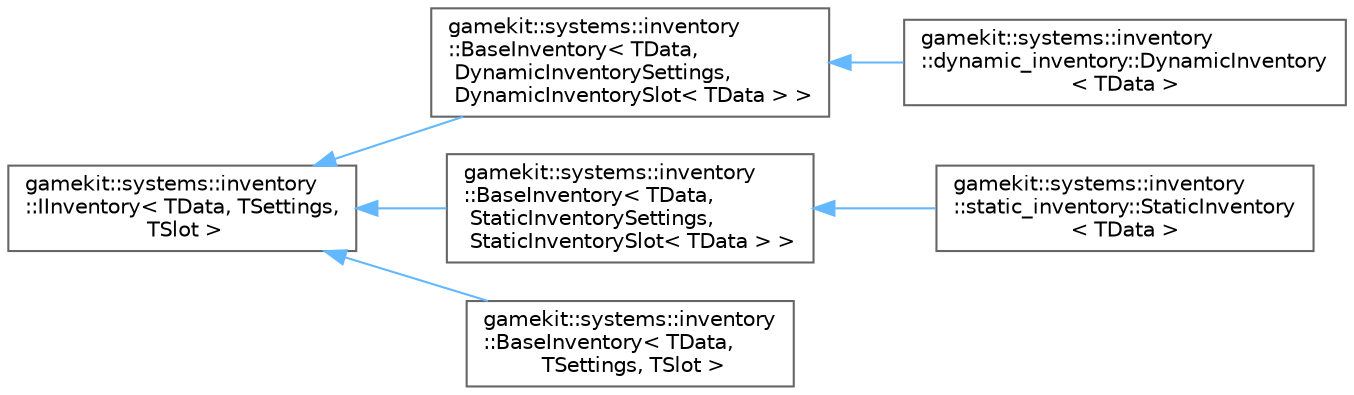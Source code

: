 digraph "Graphical Class Hierarchy"
{
 // LATEX_PDF_SIZE
  bgcolor="transparent";
  edge [fontname=Helvetica,fontsize=10,labelfontname=Helvetica,labelfontsize=10];
  node [fontname=Helvetica,fontsize=10,shape=box,height=0.2,width=0.4];
  rankdir="LR";
  Node0 [id="Node000000",label="gamekit::systems::inventory\l::IInventory\< TData, TSettings,\l TSlot \>",height=0.2,width=0.4,color="grey40", fillcolor="white", style="filled",URL="$d2/d46/classgamekit_1_1systems_1_1inventory_1_1_i_inventory.html",tooltip="Interface for a generic inventory system."];
  Node0 -> Node1 [id="edge1_Node000000_Node000001",dir="back",color="steelblue1",style="solid",tooltip=" "];
  Node1 [id="Node000001",label="gamekit::systems::inventory\l::BaseInventory\< TData,\l DynamicInventorySettings,\l DynamicInventorySlot\< TData \> \>",height=0.2,width=0.4,color="grey40", fillcolor="white", style="filled",URL="$df/dbc/classgamekit_1_1systems_1_1inventory_1_1_base_inventory.html",tooltip=" "];
  Node1 -> Node2 [id="edge2_Node000001_Node000002",dir="back",color="steelblue1",style="solid",tooltip=" "];
  Node2 [id="Node000002",label="gamekit::systems::inventory\l::dynamic_inventory::DynamicInventory\l\< TData \>",height=0.2,width=0.4,color="grey40", fillcolor="white", style="filled",URL="$de/d98/classgamekit_1_1systems_1_1inventory_1_1dynamic__inventory_1_1_dynamic_inventory.html",tooltip="Dynamic inventory class template."];
  Node0 -> Node3 [id="edge3_Node000000_Node000003",dir="back",color="steelblue1",style="solid",tooltip=" "];
  Node3 [id="Node000003",label="gamekit::systems::inventory\l::BaseInventory\< TData,\l StaticInventorySettings,\l StaticInventorySlot\< TData \> \>",height=0.2,width=0.4,color="grey40", fillcolor="white", style="filled",URL="$df/dbc/classgamekit_1_1systems_1_1inventory_1_1_base_inventory.html",tooltip=" "];
  Node3 -> Node4 [id="edge4_Node000003_Node000004",dir="back",color="steelblue1",style="solid",tooltip=" "];
  Node4 [id="Node000004",label="gamekit::systems::inventory\l::static_inventory::StaticInventory\l\< TData \>",height=0.2,width=0.4,color="grey40", fillcolor="white", style="filled",URL="$d7/d60/classgamekit_1_1systems_1_1inventory_1_1static__inventory_1_1_static_inventory.html",tooltip="Static inventory class template."];
  Node0 -> Node5 [id="edge5_Node000000_Node000005",dir="back",color="steelblue1",style="solid",tooltip=" "];
  Node5 [id="Node000005",label="gamekit::systems::inventory\l::BaseInventory\< TData,\l TSettings, TSlot \>",height=0.2,width=0.4,color="grey40", fillcolor="white", style="filled",URL="$df/dbc/classgamekit_1_1systems_1_1inventory_1_1_base_inventory.html",tooltip="Base template class for an inventory system."];
}
